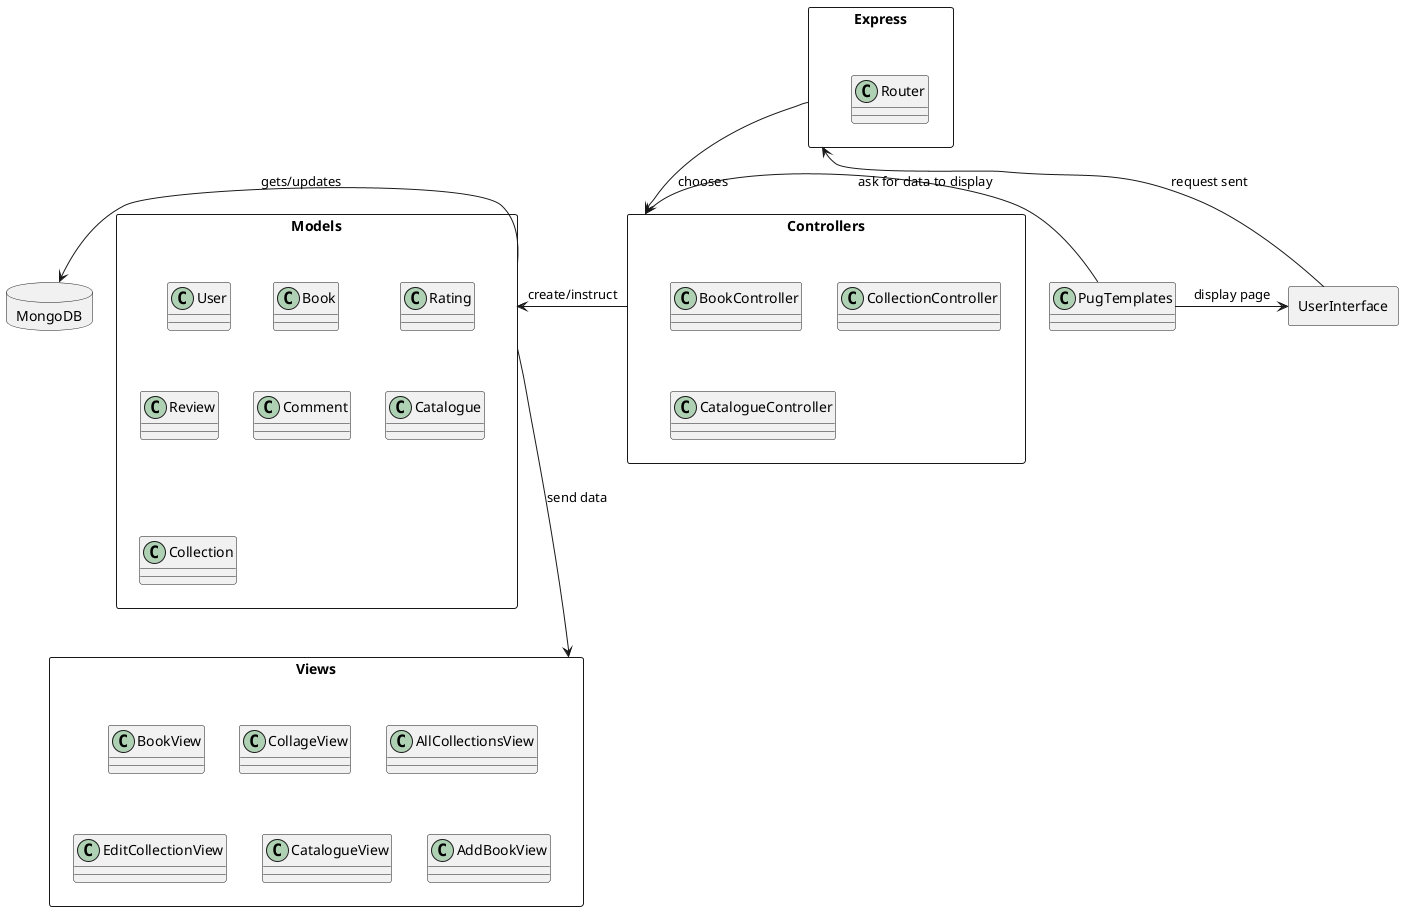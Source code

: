 @startuml
Models -left-> MongoDB : gets/updates
Express -down-> Controllers : chooses
Controllers-> Models : create/instruct
Models -down-> Views :send data
PugTemplates -left-> Controllers: ask for data to display
UserInterface -left-> Express : request sent
PugTemplates -right-> UserInterface : display page

package MongoDB <<database>> {
}

package Express <<rectangle>> {
class Router
}

package Controllers <<rectangle>> {
class BookController
class CollectionController
class CatalogueController
}

package Models <<rectangle>> {
class User
class Book
class Rating
class Review
class Comment
class Catalogue
class Collection
}

package Views <<rectangle>> {
class BookView
class CollageView
class AllCollectionsView
class EditCollectionView
class CatalogueView
class AddBookView
}

package UserInterface <<rectangle>> {
}
@enduml